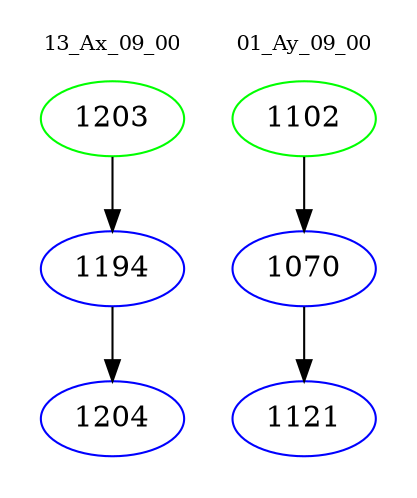 digraph{
subgraph cluster_0 {
color = white
label = "13_Ax_09_00";
fontsize=10;
T0_1203 [label="1203", color="green"]
T0_1203 -> T0_1194 [color="black"]
T0_1194 [label="1194", color="blue"]
T0_1194 -> T0_1204 [color="black"]
T0_1204 [label="1204", color="blue"]
}
subgraph cluster_1 {
color = white
label = "01_Ay_09_00";
fontsize=10;
T1_1102 [label="1102", color="green"]
T1_1102 -> T1_1070 [color="black"]
T1_1070 [label="1070", color="blue"]
T1_1070 -> T1_1121 [color="black"]
T1_1121 [label="1121", color="blue"]
}
}
